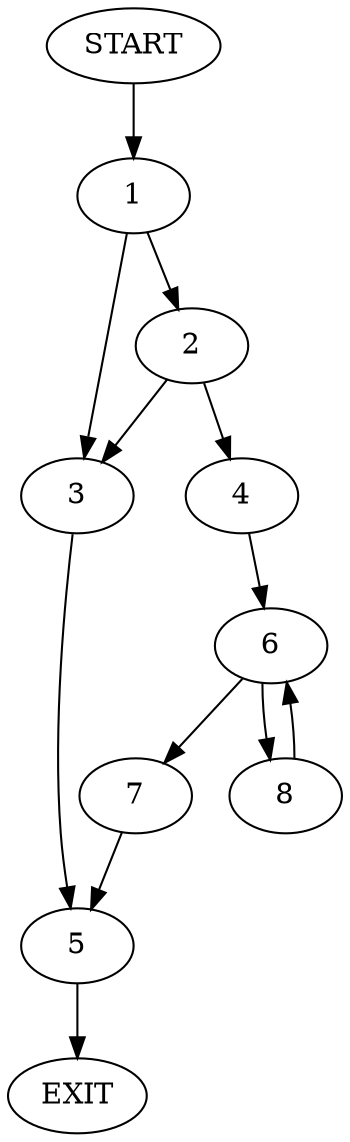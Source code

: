 digraph {
0 [label="START"]
9 [label="EXIT"]
0 -> 1
1 -> 2
1 -> 3
2 -> 4
2 -> 3
3 -> 5
4 -> 6
6 -> 7
6 -> 8
8 -> 6
7 -> 5
5 -> 9
}
